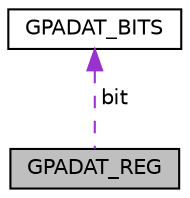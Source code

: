digraph "GPADAT_REG"
{
  edge [fontname="Helvetica",fontsize="10",labelfontname="Helvetica",labelfontsize="10"];
  node [fontname="Helvetica",fontsize="10",shape=record];
  Node1 [label="GPADAT_REG",height=0.2,width=0.4,color="black", fillcolor="grey75", style="filled", fontcolor="black"];
  Node2 -> Node1 [dir="back",color="darkorchid3",fontsize="10",style="dashed",label=" bit" ,fontname="Helvetica"];
  Node2 [label="GPADAT_BITS",height=0.2,width=0.4,color="black", fillcolor="white", style="filled",URL="$struct_g_p_a_d_a_t___b_i_t_s.html"];
}
